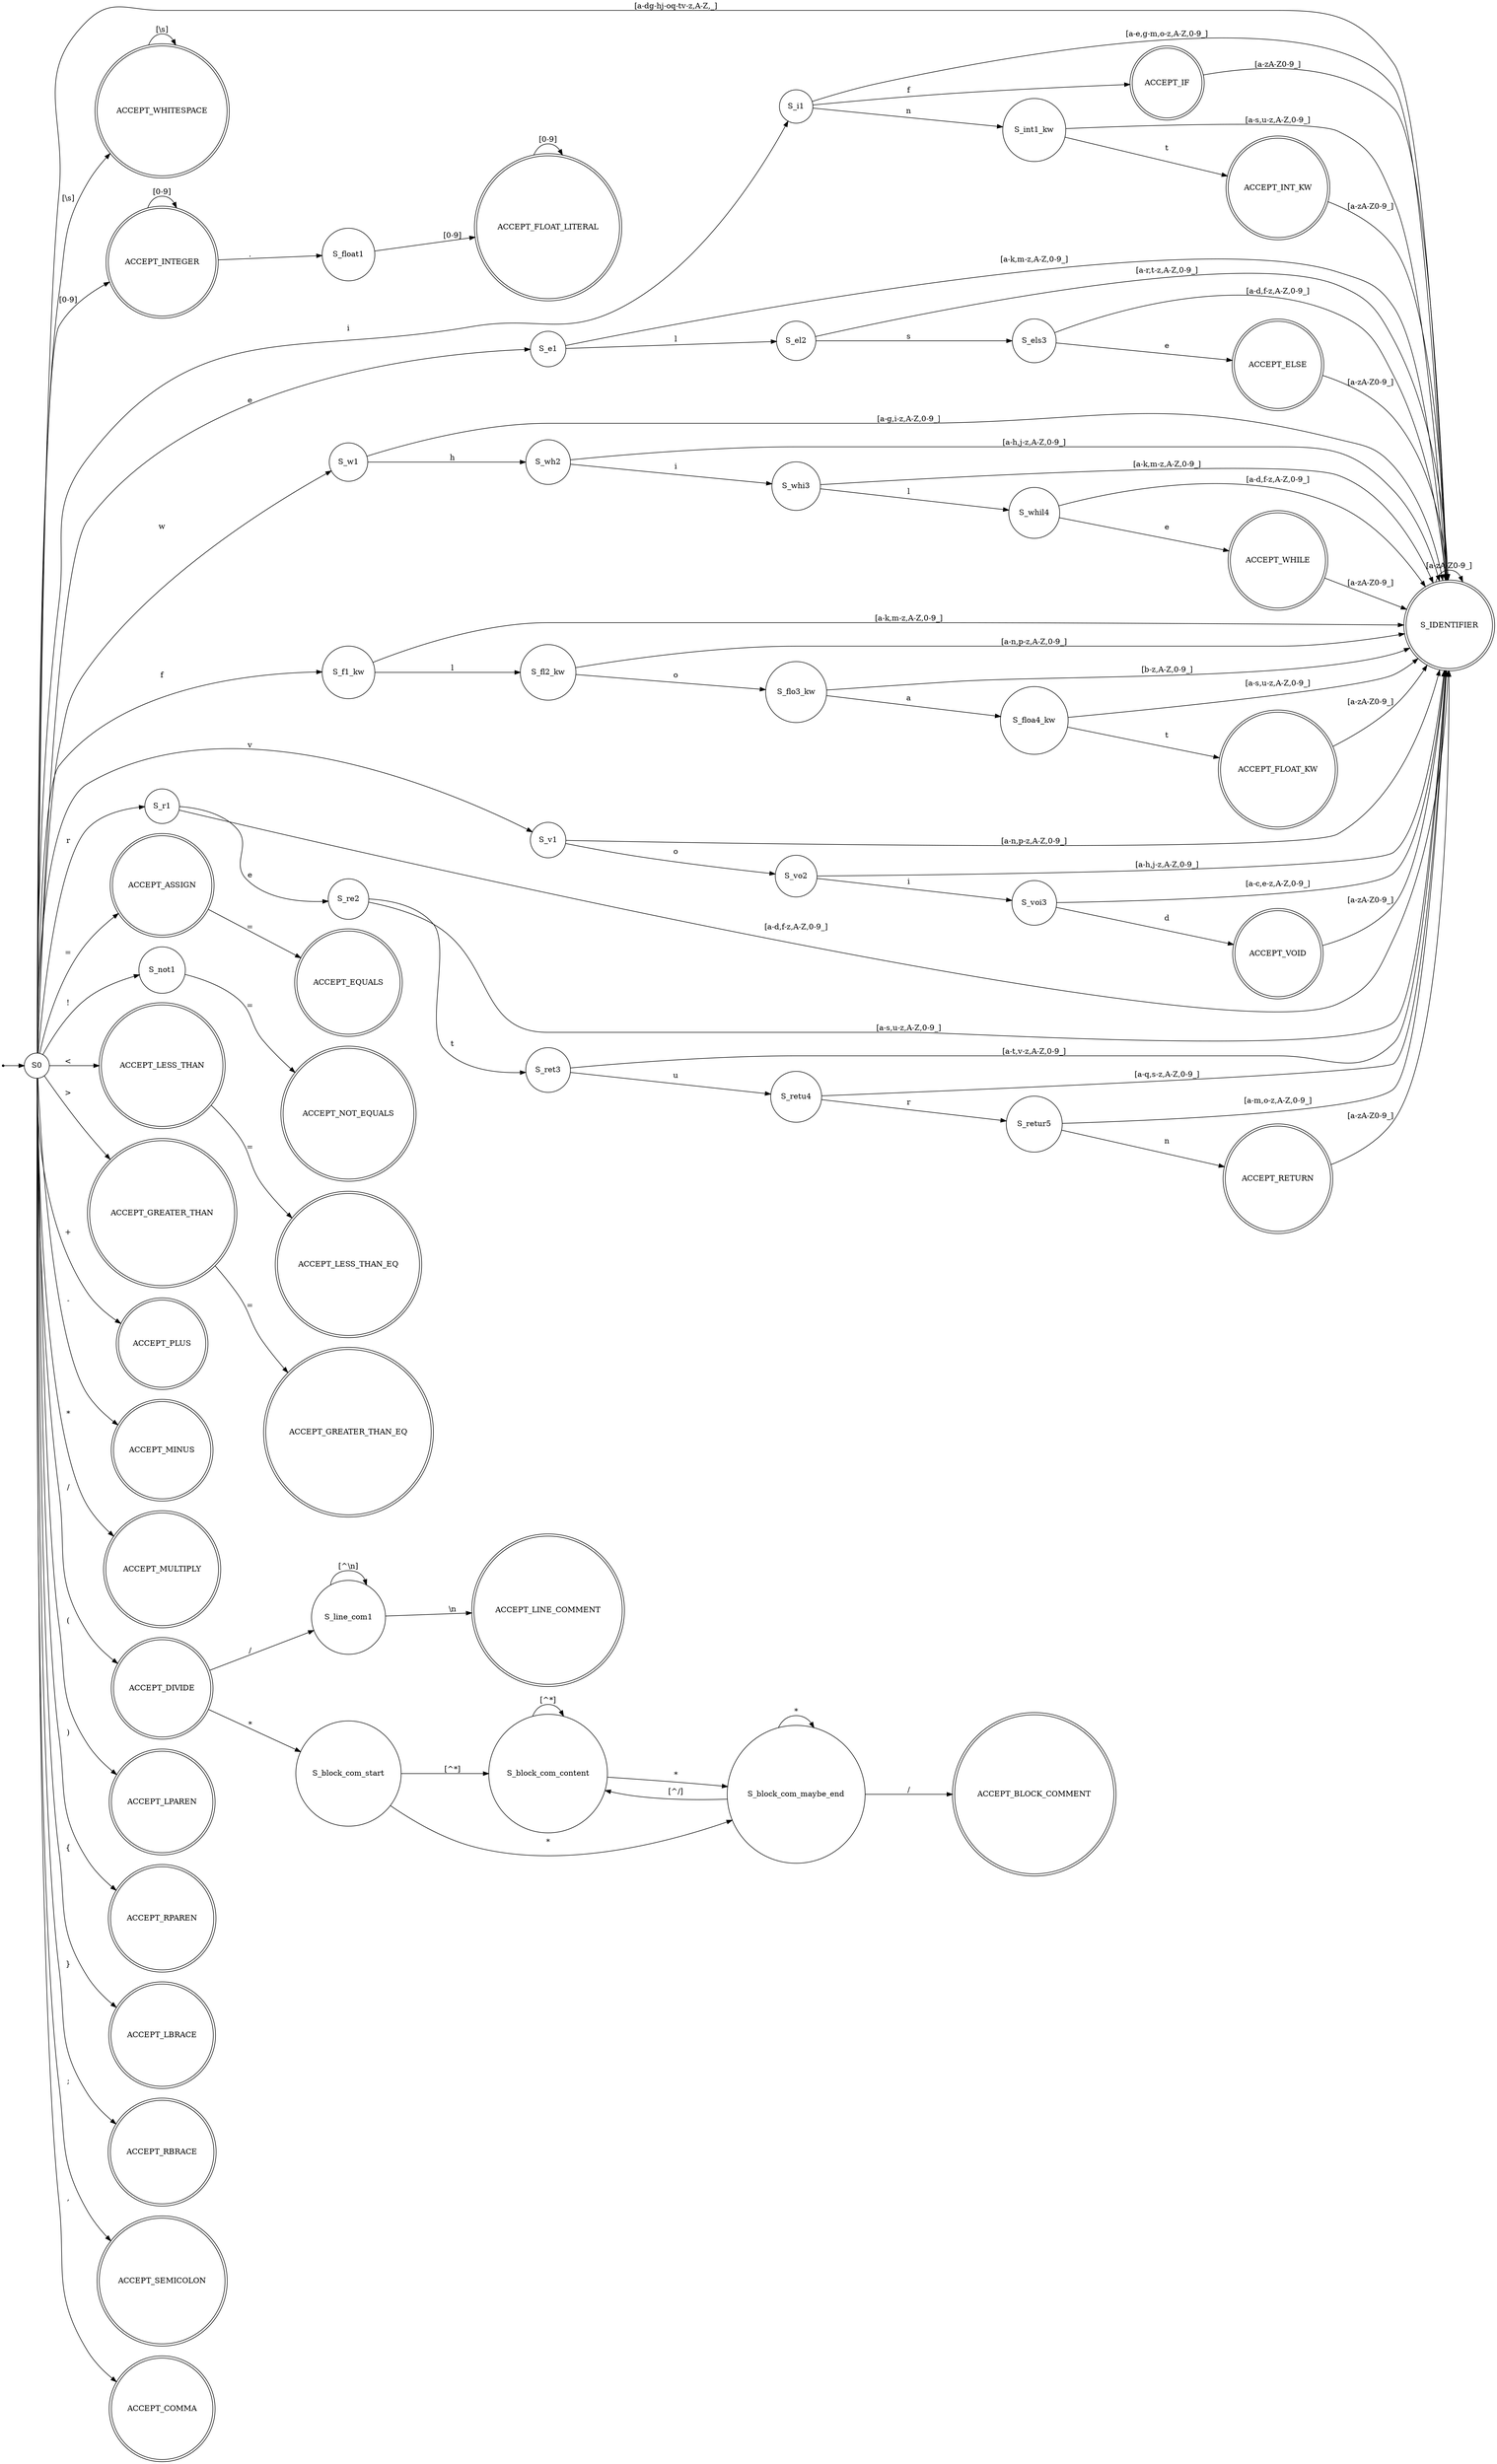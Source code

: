 digraph LexicalAnalyzerAFD {
    rankdir=LR;
    node [shape = circle];
    start [shape = point];
    S0 [label="S0"];
    start -> S0;

    // Estado de aceitação para IDENTIFIER
    S_IDENTIFIER [label="S_IDENTIFIER", shape=doublecircle];

    // --- WHITESPACE ---
    S0 -> S_ws [label="[\\s]"];
    S_ws [label="ACCEPT_WHITESPACE", shape=doublecircle];
    S_ws -> S_ws [label="[\\s]"];

    // --- INTEGER_LITERAL & FLOAT_LITERAL ---
    S0 -> S_int1 [label="[0-9]"];
    S_int1 [label="ACCEPT_INTEGER", shape=doublecircle];
    S_int1 -> S_int1 [label="[0-9]"];
    S_int1 -> S_float1 [label="."];
    S_float1 [label="S_float1"];
    S_float1 -> S_float2 [label="[0-9]"];
    S_float2 [label="ACCEPT_FLOAT_LITERAL", shape=doublecircle];
    S_float2 -> S_float2 [label="[0-9]"];

    // --- IDENTIFIERS and KEYWORDS ---
    // Letras que iniciam identificadores mas não palavras-chave específicas
    // (a,b,c,d,g,h,j,k,m,o,p,q,s,t,u,x,y,z,_, todas maiúsculas)
    S0 -> S_IDENTIFIER [label="[a-dg-hj-oq-tv-z,A-Z,_]"];

    // IF
    S0 -> S_i1 [label="i"];
    S_i1 -> S_if2 [label="f"];
    S_if2 [label="ACCEPT_IF", shape=doublecircle];
    S_if2 -> S_IDENTIFIER [label="[a-zA-Z0-9_]"]; // ex: ifx -> IDENTIFIER
    // Transição de 'i' para IDENTIFIER se não for 'if' ou 'int'
    S_i1 -> S_IDENTIFIER [label="[a-e,g-m,o-z,A-Z,0-9_]"]; // ex: ix, i_ (mas não 'in')

    // INT (keyword)
    S_i1 -> S_int1_kw [label="n"]; // Continua de S0->i->S_i1
    S_int1_kw -> S_int2_kw [label="t"];
    S_int2_kw [label="ACCEPT_INT_KW", shape=doublecircle];
    S_int2_kw -> S_IDENTIFIER [label="[a-zA-Z0-9_]"]; // ex: intx -> IDENTIFIER
    S_int1_kw -> S_IDENTIFIER [label="[a-s,u-z,A-Z,0-9_]"]; // ex: inx -> IDENTIFIER

    // ELSE
    S0 -> S_e1 [label="e"];
    S_e1 -> S_el2 [label="l"];
    S_el2 -> S_els3 [label="s"];
    S_els3 -> S_else4 [label="e"];
    S_else4 [label="ACCEPT_ELSE", shape=doublecircle];
    S_else4 -> S_IDENTIFIER [label="[a-zA-Z0-9_]"];
    S_els3 -> S_IDENTIFIER [label="[a-d,f-z,A-Z,0-9_]"];
    S_el2 -> S_IDENTIFIER [label="[a-r,t-z,A-Z,0-9_]"];
    S_e1 -> S_IDENTIFIER [label="[a-k,m-z,A-Z,0-9_]"];

    // WHILE
    S0 -> S_w1 [label="w"];
    S_w1 -> S_wh2 [label="h"];
    S_wh2 -> S_whi3 [label="i"];
    S_whi3 -> S_whil4 [label="l"];
    S_whil4 -> S_while5 [label="e"];
    S_while5 [label="ACCEPT_WHILE", shape=doublecircle];
    S_while5 -> S_IDENTIFIER [label="[a-zA-Z0-9_]"];
    S_whil4 -> S_IDENTIFIER [label="[a-d,f-z,A-Z,0-9_]"];
    S_whi3 -> S_IDENTIFIER [label="[a-k,m-z,A-Z,0-9_]"];
    S_wh2 -> S_IDENTIFIER [label="[a-h,j-z,A-Z,0-9_]"];
    S_w1 -> S_IDENTIFIER [label="[a-g,i-z,A-Z,0-9_]"];

    // FLOAT (keyword)
    S0 -> S_f1_kw [label="f"];
    S_f1_kw -> S_fl2_kw [label="l"];
    S_fl2_kw -> S_flo3_kw [label="o"];
    S_flo3_kw -> S_floa4_kw [label="a"];
    S_floa4_kw -> S_float5_kw [label="t"];
    S_float5_kw [label="ACCEPT_FLOAT_KW", shape=doublecircle];
    S_float5_kw -> S_IDENTIFIER [label="[a-zA-Z0-9_]"];
    S_floa4_kw -> S_IDENTIFIER [label="[a-s,u-z,A-Z,0-9_]"];
    S_flo3_kw -> S_IDENTIFIER [label="[b-z,A-Z,0-9_]"];
    S_fl2_kw -> S_IDENTIFIER [label="[a-n,p-z,A-Z,0-9_]"];
    S_f1_kw -> S_IDENTIFIER [label="[a-k,m-z,A-Z,0-9_]"];

    // VOID
    S0 -> S_v1 [label="v"];
    S_v1 -> S_vo2 [label="o"];
    S_vo2 -> S_voi3 [label="i"];
    S_voi3 -> S_void4 [label="d"];
    S_void4 [label="ACCEPT_VOID", shape=doublecircle];
    S_void4 -> S_IDENTIFIER [label="[a-zA-Z0-9_]"];
    S_voi3 -> S_IDENTIFIER [label="[a-c,e-z,A-Z,0-9_]"];
    S_vo2 -> S_IDENTIFIER [label="[a-h,j-z,A-Z,0-9_]"];
    S_v1 -> S_IDENTIFIER [label="[a-n,p-z,A-Z,0-9_]"];

    // RETURN
    S0 -> S_r1 [label="r"];
    S_r1 -> S_re2 [label="e"];
    S_re2 -> S_ret3 [label="t"];
    S_ret3 -> S_retu4 [label="u"];
    S_retu4 -> S_retur5 [label="r"];
    S_retur5 -> S_return6 [label="n"];
    S_return6 [label="ACCEPT_RETURN", shape=doublecircle];
    S_return6 -> S_IDENTIFIER [label="[a-zA-Z0-9_]"];
    S_retur5 -> S_IDENTIFIER [label="[a-m,o-z,A-Z,0-9_]"];
    S_retu4 -> S_IDENTIFIER [label="[a-q,s-z,A-Z,0-9_]"];
    S_ret3 -> S_IDENTIFIER [label="[a-t,v-z,A-Z,0-9_]"];
    S_re2 -> S_IDENTIFIER [label="[a-s,u-z,A-Z,0-9_]"];
    S_r1 -> S_IDENTIFIER [label="[a-d,f-z,A-Z,0-9_]"];

    // Loop no estado IDENTIFIER para caracteres subsequentes
    S_IDENTIFIER -> S_IDENTIFIER [label="[a-zA-Z0-9_]"];

    // --- OPERATORS and PUNCTUATION ---
    S0 -> S_assign [label="="]; S_assign [label="ACCEPT_ASSIGN", shape=doublecircle];
    S_assign -> S_equals [label="="]; S_equals [label="ACCEPT_EQUALS", shape=doublecircle];

    S0 -> S_not1 [label="!"];
    S_not1 -> S_notequals [label="="]; S_notequals [label="ACCEPT_NOT_EQUALS", shape=doublecircle];

    S0 -> S_lt [label="<"]; S_lt [label="ACCEPT_LESS_THAN", shape=doublecircle];
    S_lt -> S_lte [label="="]; S_lte [label="ACCEPT_LESS_THAN_EQ", shape=doublecircle];

    S0 -> S_gt [label=">"]; S_gt [label="ACCEPT_GREATER_THAN", shape=doublecircle];
    S_gt -> S_gte [label="="]; S_gte [label="ACCEPT_GREATER_THAN_EQ", shape=doublecircle];

    S0 -> S_plus [label="+"]; S_plus [label="ACCEPT_PLUS", shape=doublecircle];
    S0 -> S_minus [label="-"]; S_minus [label="ACCEPT_MINUS", shape=doublecircle];
    S0 -> S_mul [label="*"]; S_mul [label="ACCEPT_MULTIPLY", shape=doublecircle];

    // DIVIDE and COMMENTS
    S0 -> S_div_or_com1 [label="/"];
    S_div_or_com1 [label="ACCEPT_DIVIDE", shape=doublecircle]; // Aceita DIVIDE se não formar comentário

    S_div_or_com1 -> S_line_com1 [label="/"]; // Para //
    S_line_com1 [label="S_line_com1"];
    S_line_com1 -> S_line_com1 [label="[^\\n]"]; // Qualquer char exceto newline
    S_line_com1 -> S_line_com_end [label="\\n"];   // Fim do comentário de linha
    S_line_com_end [label="ACCEPT_LINE_COMMENT", shape=doublecircle];

    S_div_or_com1 -> S_block_com_start [label="*"]; // Para /*
    S_block_com_start [label="S_block_com_start"];
    S_block_com_start -> S_block_com_content [label="[^*]"];
    S_block_com_start -> S_block_com_maybe_end [label="*"]; // Caso de /**

    S_block_com_content [label="S_block_com_content"];
    S_block_com_content -> S_block_com_content [label="[^*]"];
    S_block_com_content -> S_block_com_maybe_end [label="*"];

    S_block_com_maybe_end [label="S_block_com_maybe_end"];
    S_block_com_maybe_end -> S_block_com_content [label="[^/]"]; // Se viu '*' mas não '/' depois
    S_block_com_maybe_end -> S_block_com_maybe_end [label="*"];   // Para múltiplos '*', ex: /***
    S_block_com_maybe_end -> S_block_com_end [label="/"];       // Fim '*/'
    S_block_com_end [label="ACCEPT_BLOCK_COMMENT", shape=doublecircle];

    // Outros símbolos de pontuação
    S0 -> S_lparen [label="("]; S_lparen [label="ACCEPT_LPAREN", shape=doublecircle];
    S0 -> S_rparen [label=")"]; S_rparen [label="ACCEPT_RPAREN", shape=doublecircle];
    S0 -> S_lbrace [label="{"]; S_lbrace [label="ACCEPT_LBRACE", shape=doublecircle];
    S0 -> S_rbrace [label="}"]; S_rbrace [label="ACCEPT_RBRACE", shape=doublecircle];
    S0 -> S_semicolon [label=";"]; S_semicolon [label="ACCEPT_SEMICOLON", shape=doublecircle];
    S0 -> S_comma [label=","]; S_comma [label="ACCEPT_COMMA", shape=doublecircle];
}
